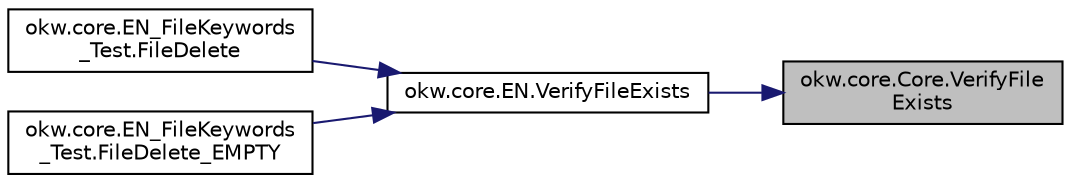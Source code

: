digraph "okw.core.Core.VerifyFileExists"
{
 // INTERACTIVE_SVG=YES
 // LATEX_PDF_SIZE
  edge [fontname="Helvetica",fontsize="10",labelfontname="Helvetica",labelfontsize="10"];
  node [fontname="Helvetica",fontsize="10",shape=record];
  rankdir="RL";
  Node4106 [label="okw.core.Core.VerifyFile\lExists",height=0.2,width=0.4,color="black", fillcolor="grey75", style="filled", fontcolor="black",tooltip="Prüft, ob die gegebene Datei existiert."];
  Node4106 -> Node4107 [dir="back",color="midnightblue",fontsize="10",style="solid",fontname="Helvetica"];
  Node4107 [label="okw.core.EN.VerifyFileExists",height=0.2,width=0.4,color="black", fillcolor="white", style="filled",URL="$classokw_1_1core_1_1_e_n.html#ac343826e3b37f19e531fc70d98018833",tooltip="Prüft, ob die gegebene Datei existiert."];
  Node4107 -> Node4108 [dir="back",color="midnightblue",fontsize="10",style="solid",fontname="Helvetica"];
  Node4108 [label="okw.core.EN_FileKeywords\l_Test.FileDelete",height=0.2,width=0.4,color="black", fillcolor="white", style="filled",URL="$classokw_1_1core_1_1_e_n___file_keywords___test.html#acb04e50447def00a22be9b52b5327aac",tooltip="Prüft das Schlüsselwort File."];
  Node4107 -> Node4109 [dir="back",color="midnightblue",fontsize="10",style="solid",fontname="Helvetica"];
  Node4109 [label="okw.core.EN_FileKeywords\l_Test.FileDelete_EMPTY",height=0.2,width=0.4,color="black", fillcolor="white", style="filled",URL="$classokw_1_1core_1_1_e_n___file_keywords___test.html#ac1eeb5773fc9c3a4854198e37b2f5dea",tooltip="Prüft das Schlüsselwort File."];
}
